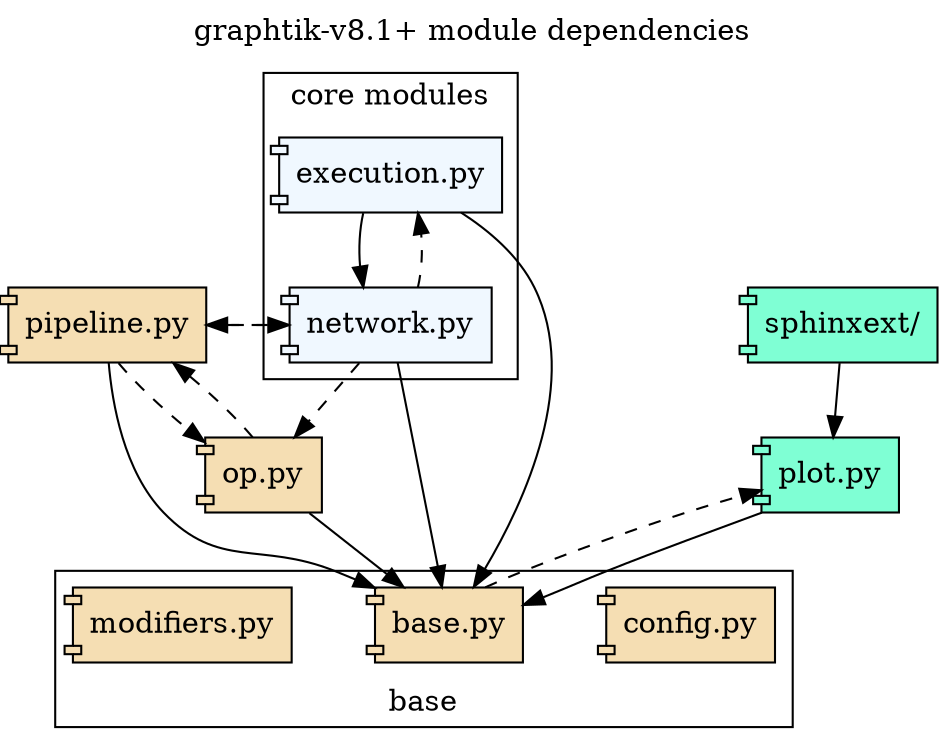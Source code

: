 # Render it manually with this command, and remember to update result in git:
#
#   dot docs/GraphtikFlowchart.dot -Tsvg -odocs/source/images/GraphtikFlowchart-vX.Y.Z.svg
#
digraph {
    label="graphtik-v8.1+ module dependencies";
    labelloc=t;
    node [style=filled];
    nodesep=0.55;
    remincross=true;

    "plot.py"        [shape=component
                tooltip="(extra)"
                fillcolor=Aquamarine
                URL="reference.html#module-graphtik.plot"];
    "sphinxext/"   [shape=component
                tooltip="(extra)"
                 fillcolor=Aquamarine
                 URL="reference.html#module-graphtik.sphinxext"];

    subgraph cluster_base {
        label="base";
        labelloc=b;
        tooltip="almost all other modules depend on these";

        "config.py"      [shape=component tooltip="(public) almost everything import this module"
                    fillcolor=wheat
                    URL="reference.html#module-graphtik.config"];
        "base.py"   [shape=component
                    tooltip="(implicit) everything imports this module, not shown"
                    fillcolor=wheat
                    URL="reference.html#module-graphtik.base"];
        "modifiers.py"   [shape=component
                    tooltip="(public) almost everything imports this module"
                    fillcolor=wheat
                    URL="reference.html#module-graphtik.modifiers"];
    }

    "pipeline.py"    [shape=component
                tooltip="(public)"
                fillcolor=wheat
                 URL="reference.html#module-graphtik.pipeline"];
    "op.py"    [shape=component
                tooltip="(public)"
                fillcolor=wheat
                 URL="reference.html#module-graphtik.op"];

    subgraph cluster_network {
        label="core modules";
        tooltip="related to graph solution";
        URL="arch.html#term-execution";

        "execution.py"   [shape=component
                    tooltip="(private)"
                    fillcolor=AliceBlue
                    URL="reference.html#module-graphtik.execution"];
        "network.py"     [shape=component
                    tooltip="(private)"
                    fillcolor=AliceBlue
                    URL="reference.html#module-graphtik.network"];
    }

    {"op.py", "pipeline.py", "network.py", "execution.py", "plot.py"} -> "base.py" [tooltip="(import-time)"];
    "base.py" -> "plot.py"                      [tooltip="(run-time)" style=dashed];
    "execution.py" -> "network.py"    [tooltip="(import-time)"];
    "network.py" -> {"op.py", "pipeline.py", "execution.py"}    [tooltip="(run-time)" style=dashed];
    "op.py" -> "pipeline.py"    [style=dashed
                                 tooltip="(run-time) for plotting"];
    "pipeline.py" -> {"op.py", "network.py"}    [tooltip="(run-time)" style=dashed];
    "sphinxext/" -> "plot.py"                   [tooltip="(import-time)"];
}